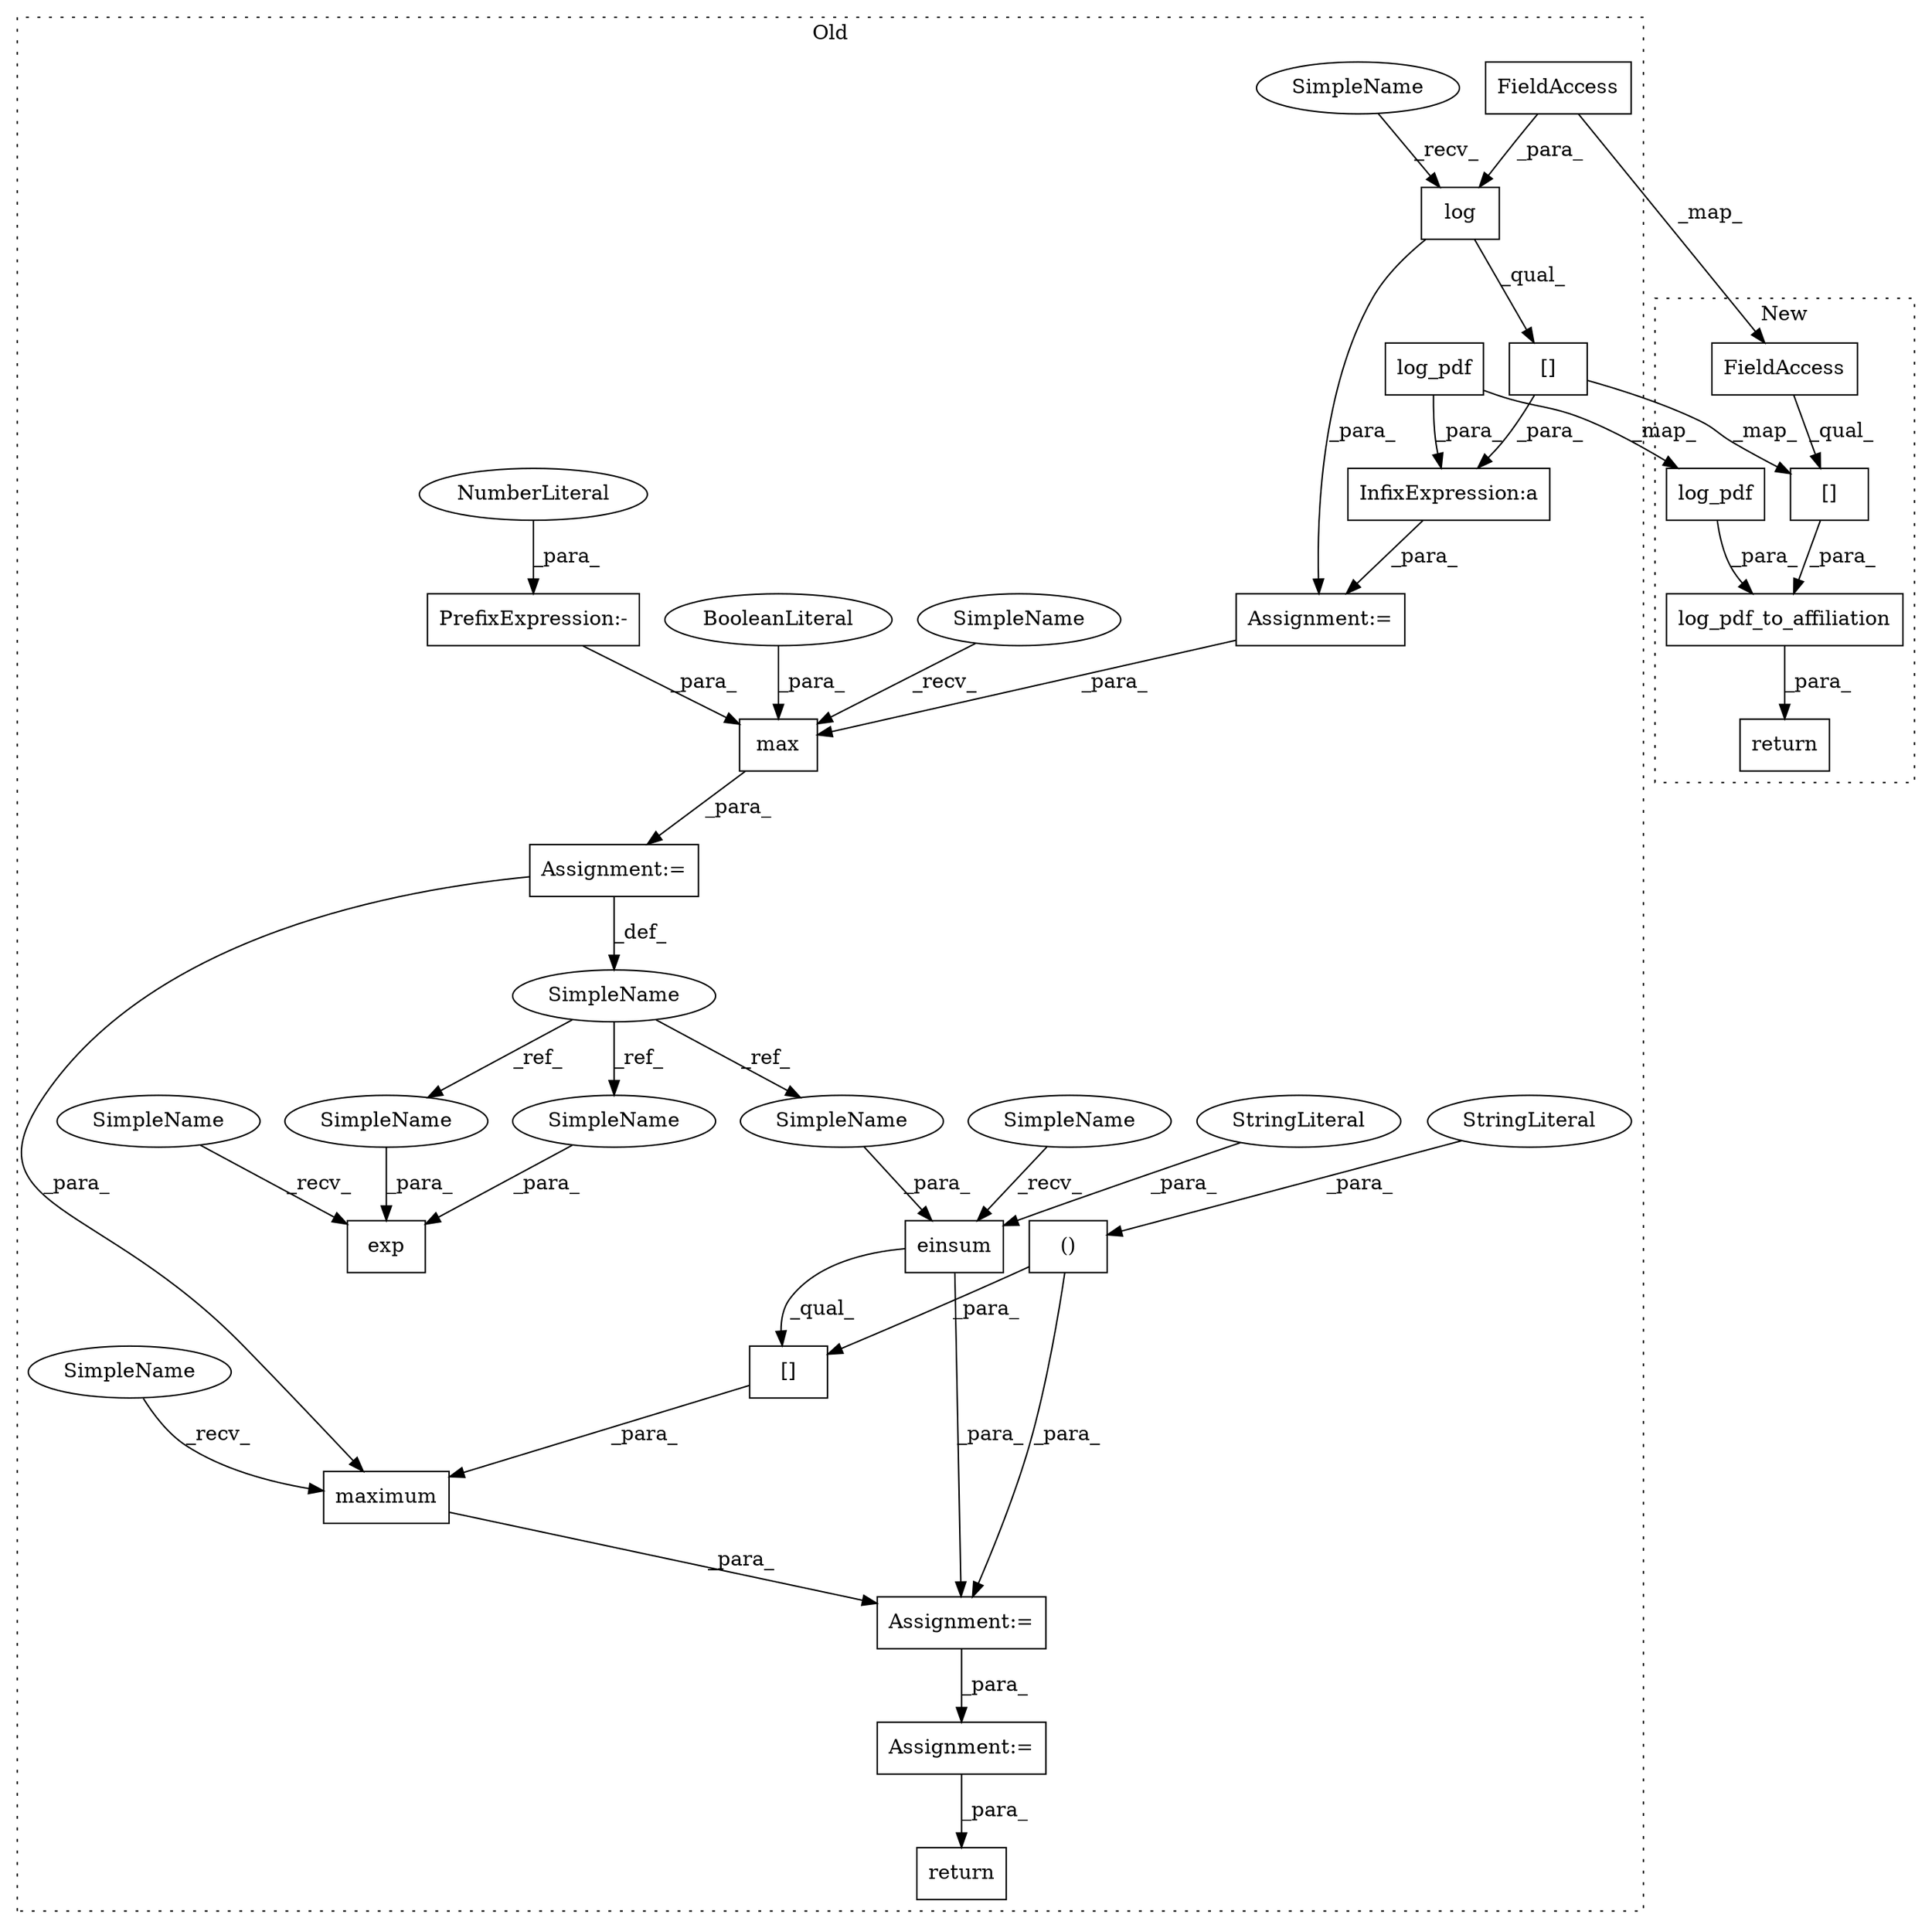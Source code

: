 digraph G {
subgraph cluster0 {
1 [label="()" a="106" s="927" l="56" shape="box"];
3 [label="[]" a="2" s="882,983" l="45,2" shape="box"];
4 [label="InfixExpression:a" a="27" s="640" l="3" shape="box"];
5 [label="log" a="32" s="560,575" l="4,1" shape="box"];
6 [label="max" a="32" s="786,809" l="4,1" shape="box"];
7 [label="BooleanLiteral" a="9" s="805" l="4" shape="ellipse"];
8 [label="StringLiteral" a="45" s="927" l="16" shape="ellipse"];
9 [label="PrefixExpression:-" a="38" s="802" l="1" shape="box"];
10 [label="NumberLiteral" a="34" s="803" l="1" shape="ellipse"];
11 [label="einsum" a="32" s="888,920" l="7,1" shape="box"];
12 [label="StringLiteral" a="45" s="895" l="13" shape="ellipse"];
13 [label="log_pdf" a="32" s="657,759" l="8,1" shape="box"];
15 [label="maximum" a="32" s="874,1011" l="8,1" shape="box"];
16 [label="exp" a="32" s="822,849" l="4,1" shape="box"];
17 [label="SimpleName" a="42" s="767" l="11" shape="ellipse"];
18 [label="Assignment:=" a="7" s="1029" l="2" shape="box"];
19 [label="Assignment:=" a="7" s="778" l="2" shape="box"];
20 [label="Assignment:=" a="7" s="552" l="1" shape="box"];
21 [label="Assignment:=" a="7" s="867" l="1" shape="box"];
23 [label="return" a="41" s="1048" l="7" shape="box"];
24 [label="[]" a="2" s="554,638" l="28,2" shape="box"];
27 [label="FieldAccess" a="22" s="564" l="11" shape="box"];
28 [label="SimpleName" a="42" s="909" l="11" shape="ellipse"];
29 [label="SimpleName" a="42" s="826" l="11" shape="ellipse"];
30 [label="SimpleName" a="42" s="838" l="11" shape="ellipse"];
31 [label="SimpleName" a="42" s="554" l="5" shape="ellipse"];
32 [label="SimpleName" a="42" s="882" l="5" shape="ellipse"];
33 [label="SimpleName" a="42" s="816" l="5" shape="ellipse"];
34 [label="SimpleName" a="42" s="780" l="5" shape="ellipse"];
35 [label="SimpleName" a="42" s="868" l="5" shape="ellipse"];
label = "Old";
style="dotted";
}
subgraph cluster1 {
2 [label="log_pdf_to_affiliation" a="32" s="375,591" l="23,1" shape="box"];
14 [label="log_pdf" a="32" s="488,590" l="8,1" shape="box"];
22 [label="return" a="41" s="368" l="7" shape="box"];
25 [label="[]" a="2" s="398,471" l="17,2" shape="box"];
26 [label="FieldAccess" a="22" s="398" l="11" shape="box"];
label = "New";
style="dotted";
}
1 -> 21 [label="_para_"];
1 -> 3 [label="_para_"];
2 -> 22 [label="_para_"];
3 -> 15 [label="_para_"];
4 -> 20 [label="_para_"];
5 -> 20 [label="_para_"];
5 -> 24 [label="_qual_"];
6 -> 19 [label="_para_"];
7 -> 6 [label="_para_"];
8 -> 1 [label="_para_"];
9 -> 6 [label="_para_"];
10 -> 9 [label="_para_"];
11 -> 3 [label="_qual_"];
11 -> 21 [label="_para_"];
12 -> 11 [label="_para_"];
13 -> 14 [label="_map_"];
13 -> 4 [label="_para_"];
14 -> 2 [label="_para_"];
15 -> 21 [label="_para_"];
17 -> 28 [label="_ref_"];
17 -> 29 [label="_ref_"];
17 -> 30 [label="_ref_"];
18 -> 23 [label="_para_"];
19 -> 17 [label="_def_"];
19 -> 15 [label="_para_"];
20 -> 6 [label="_para_"];
21 -> 18 [label="_para_"];
24 -> 4 [label="_para_"];
24 -> 25 [label="_map_"];
25 -> 2 [label="_para_"];
26 -> 25 [label="_qual_"];
27 -> 26 [label="_map_"];
27 -> 5 [label="_para_"];
28 -> 11 [label="_para_"];
29 -> 16 [label="_para_"];
30 -> 16 [label="_para_"];
31 -> 5 [label="_recv_"];
32 -> 11 [label="_recv_"];
33 -> 16 [label="_recv_"];
34 -> 6 [label="_recv_"];
35 -> 15 [label="_recv_"];
}